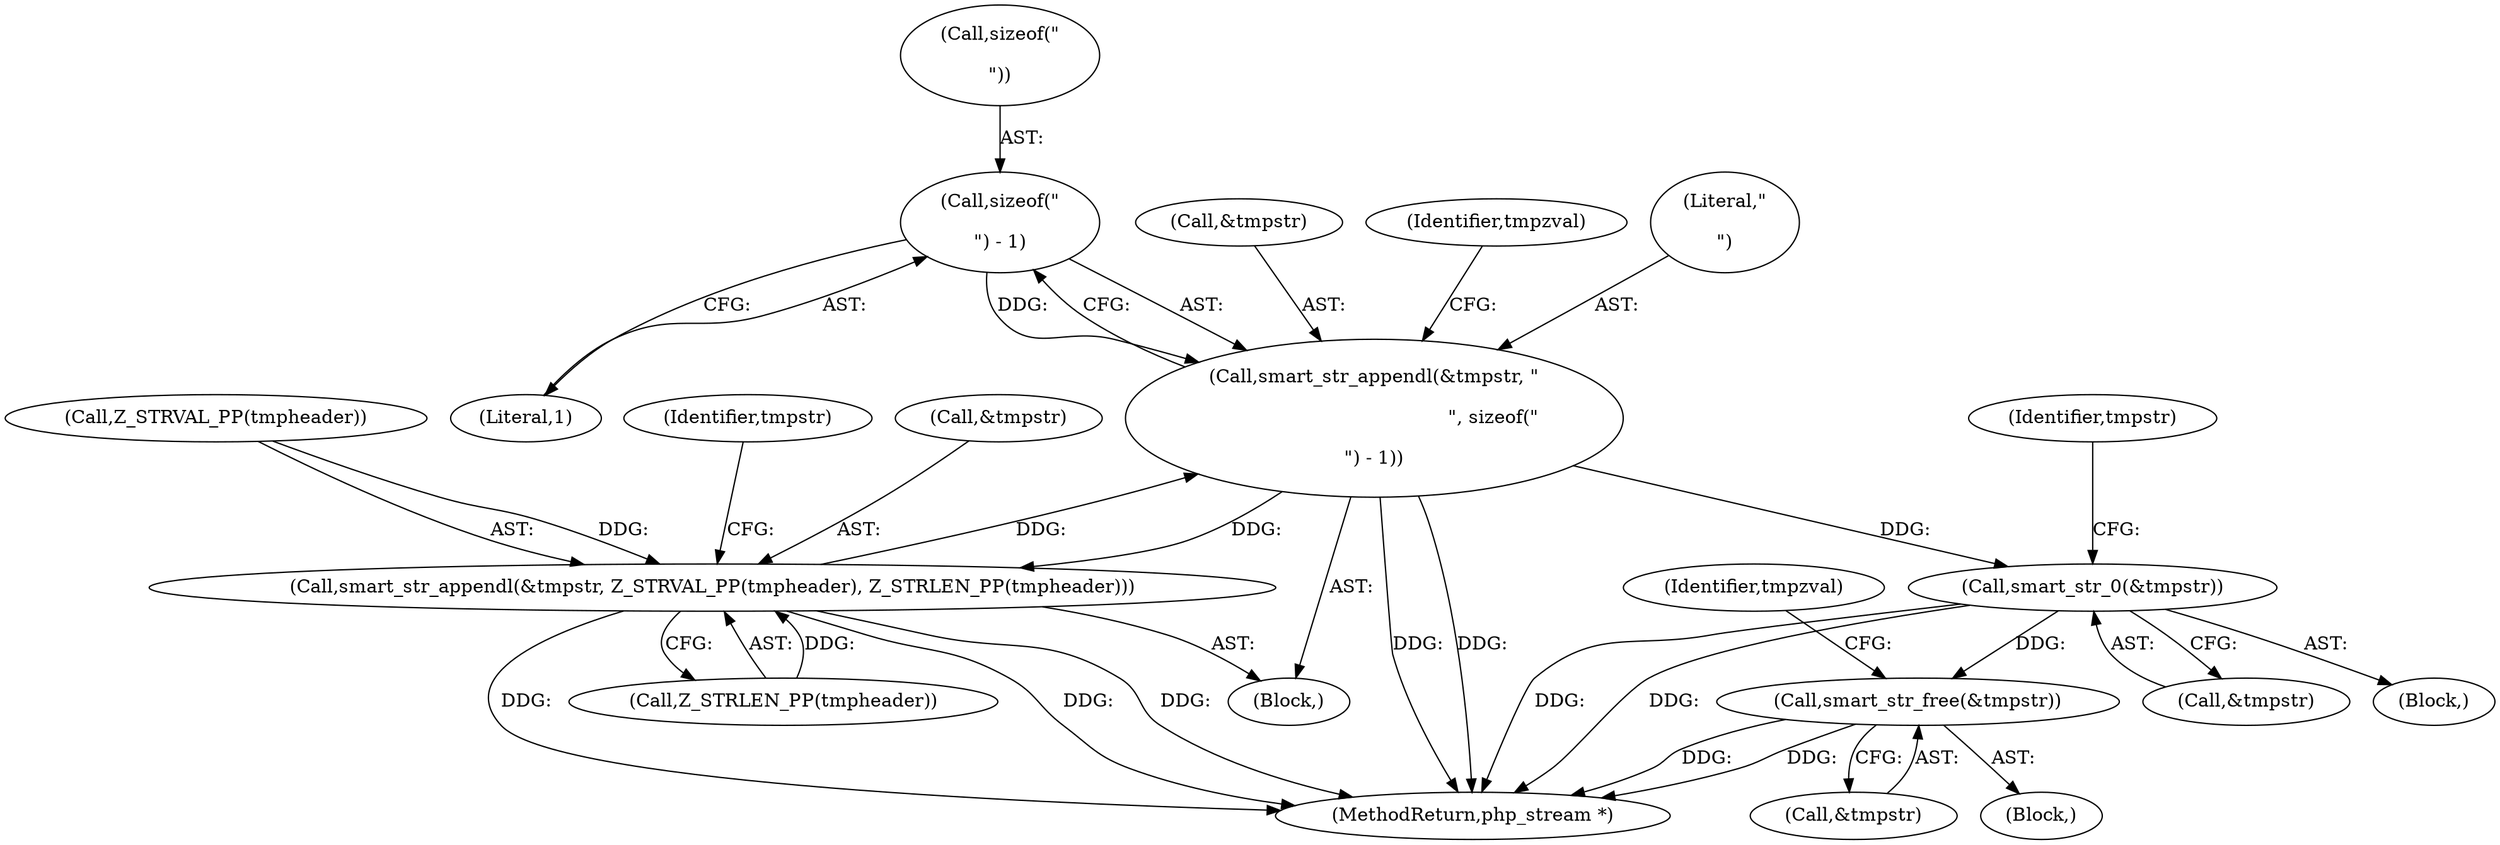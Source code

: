 digraph "0_php-src_523f230c831d7b33353203fa34aee4e92ac12bba@API" {
"1001451" [label="(Call,sizeof(\"\r\n\") - 1)"];
"1001447" [label="(Call,smart_str_appendl(&tmpstr, \"\r\n\", sizeof(\"\r\n\") - 1))"];
"1001440" [label="(Call,smart_str_appendl(&tmpstr, Z_STRVAL_PP(tmpheader), Z_STRLEN_PP(tmpheader)))"];
"1001455" [label="(Call,smart_str_0(&tmpstr))"];
"1001463" [label="(Call,smart_str_free(&tmpstr))"];
"1001448" [label="(Call,&tmpstr)"];
"1001439" [label="(Block,)"];
"1001456" [label="(Call,&tmpstr)"];
"1001464" [label="(Call,&tmpstr)"];
"1001451" [label="(Call,sizeof(\"\r\n\") - 1)"];
"1001441" [label="(Call,&tmpstr)"];
"1001402" [label="(Block,)"];
"1001440" [label="(Call,smart_str_appendl(&tmpstr, Z_STRVAL_PP(tmpheader), Z_STRLEN_PP(tmpheader)))"];
"1001449" [label="(Identifier,tmpstr)"];
"1001463" [label="(Call,smart_str_free(&tmpstr))"];
"1001460" [label="(Identifier,tmpstr)"];
"1003233" [label="(MethodReturn,php_stream *)"];
"1001452" [label="(Call,sizeof(\"\r\n\"))"];
"1001445" [label="(Call,Z_STRLEN_PP(tmpheader))"];
"1001470" [label="(Identifier,tmpzval)"];
"1001430" [label="(Identifier,tmpzval)"];
"1001443" [label="(Call,Z_STRVAL_PP(tmpheader))"];
"1001462" [label="(Block,)"];
"1001455" [label="(Call,smart_str_0(&tmpstr))"];
"1001450" [label="(Literal,\"\r\n\")"];
"1001447" [label="(Call,smart_str_appendl(&tmpstr, \"\r\n\", sizeof(\"\r\n\") - 1))"];
"1001454" [label="(Literal,1)"];
"1001451" -> "1001447"  [label="AST: "];
"1001451" -> "1001454"  [label="CFG: "];
"1001452" -> "1001451"  [label="AST: "];
"1001454" -> "1001451"  [label="AST: "];
"1001447" -> "1001451"  [label="CFG: "];
"1001451" -> "1001447"  [label="DDG: "];
"1001447" -> "1001439"  [label="AST: "];
"1001448" -> "1001447"  [label="AST: "];
"1001450" -> "1001447"  [label="AST: "];
"1001430" -> "1001447"  [label="CFG: "];
"1001447" -> "1003233"  [label="DDG: "];
"1001447" -> "1003233"  [label="DDG: "];
"1001447" -> "1001440"  [label="DDG: "];
"1001440" -> "1001447"  [label="DDG: "];
"1001447" -> "1001455"  [label="DDG: "];
"1001440" -> "1001439"  [label="AST: "];
"1001440" -> "1001445"  [label="CFG: "];
"1001441" -> "1001440"  [label="AST: "];
"1001443" -> "1001440"  [label="AST: "];
"1001445" -> "1001440"  [label="AST: "];
"1001449" -> "1001440"  [label="CFG: "];
"1001440" -> "1003233"  [label="DDG: "];
"1001440" -> "1003233"  [label="DDG: "];
"1001440" -> "1003233"  [label="DDG: "];
"1001443" -> "1001440"  [label="DDG: "];
"1001445" -> "1001440"  [label="DDG: "];
"1001455" -> "1001402"  [label="AST: "];
"1001455" -> "1001456"  [label="CFG: "];
"1001456" -> "1001455"  [label="AST: "];
"1001460" -> "1001455"  [label="CFG: "];
"1001455" -> "1003233"  [label="DDG: "];
"1001455" -> "1003233"  [label="DDG: "];
"1001455" -> "1001463"  [label="DDG: "];
"1001463" -> "1001462"  [label="AST: "];
"1001463" -> "1001464"  [label="CFG: "];
"1001464" -> "1001463"  [label="AST: "];
"1001470" -> "1001463"  [label="CFG: "];
"1001463" -> "1003233"  [label="DDG: "];
"1001463" -> "1003233"  [label="DDG: "];
}
